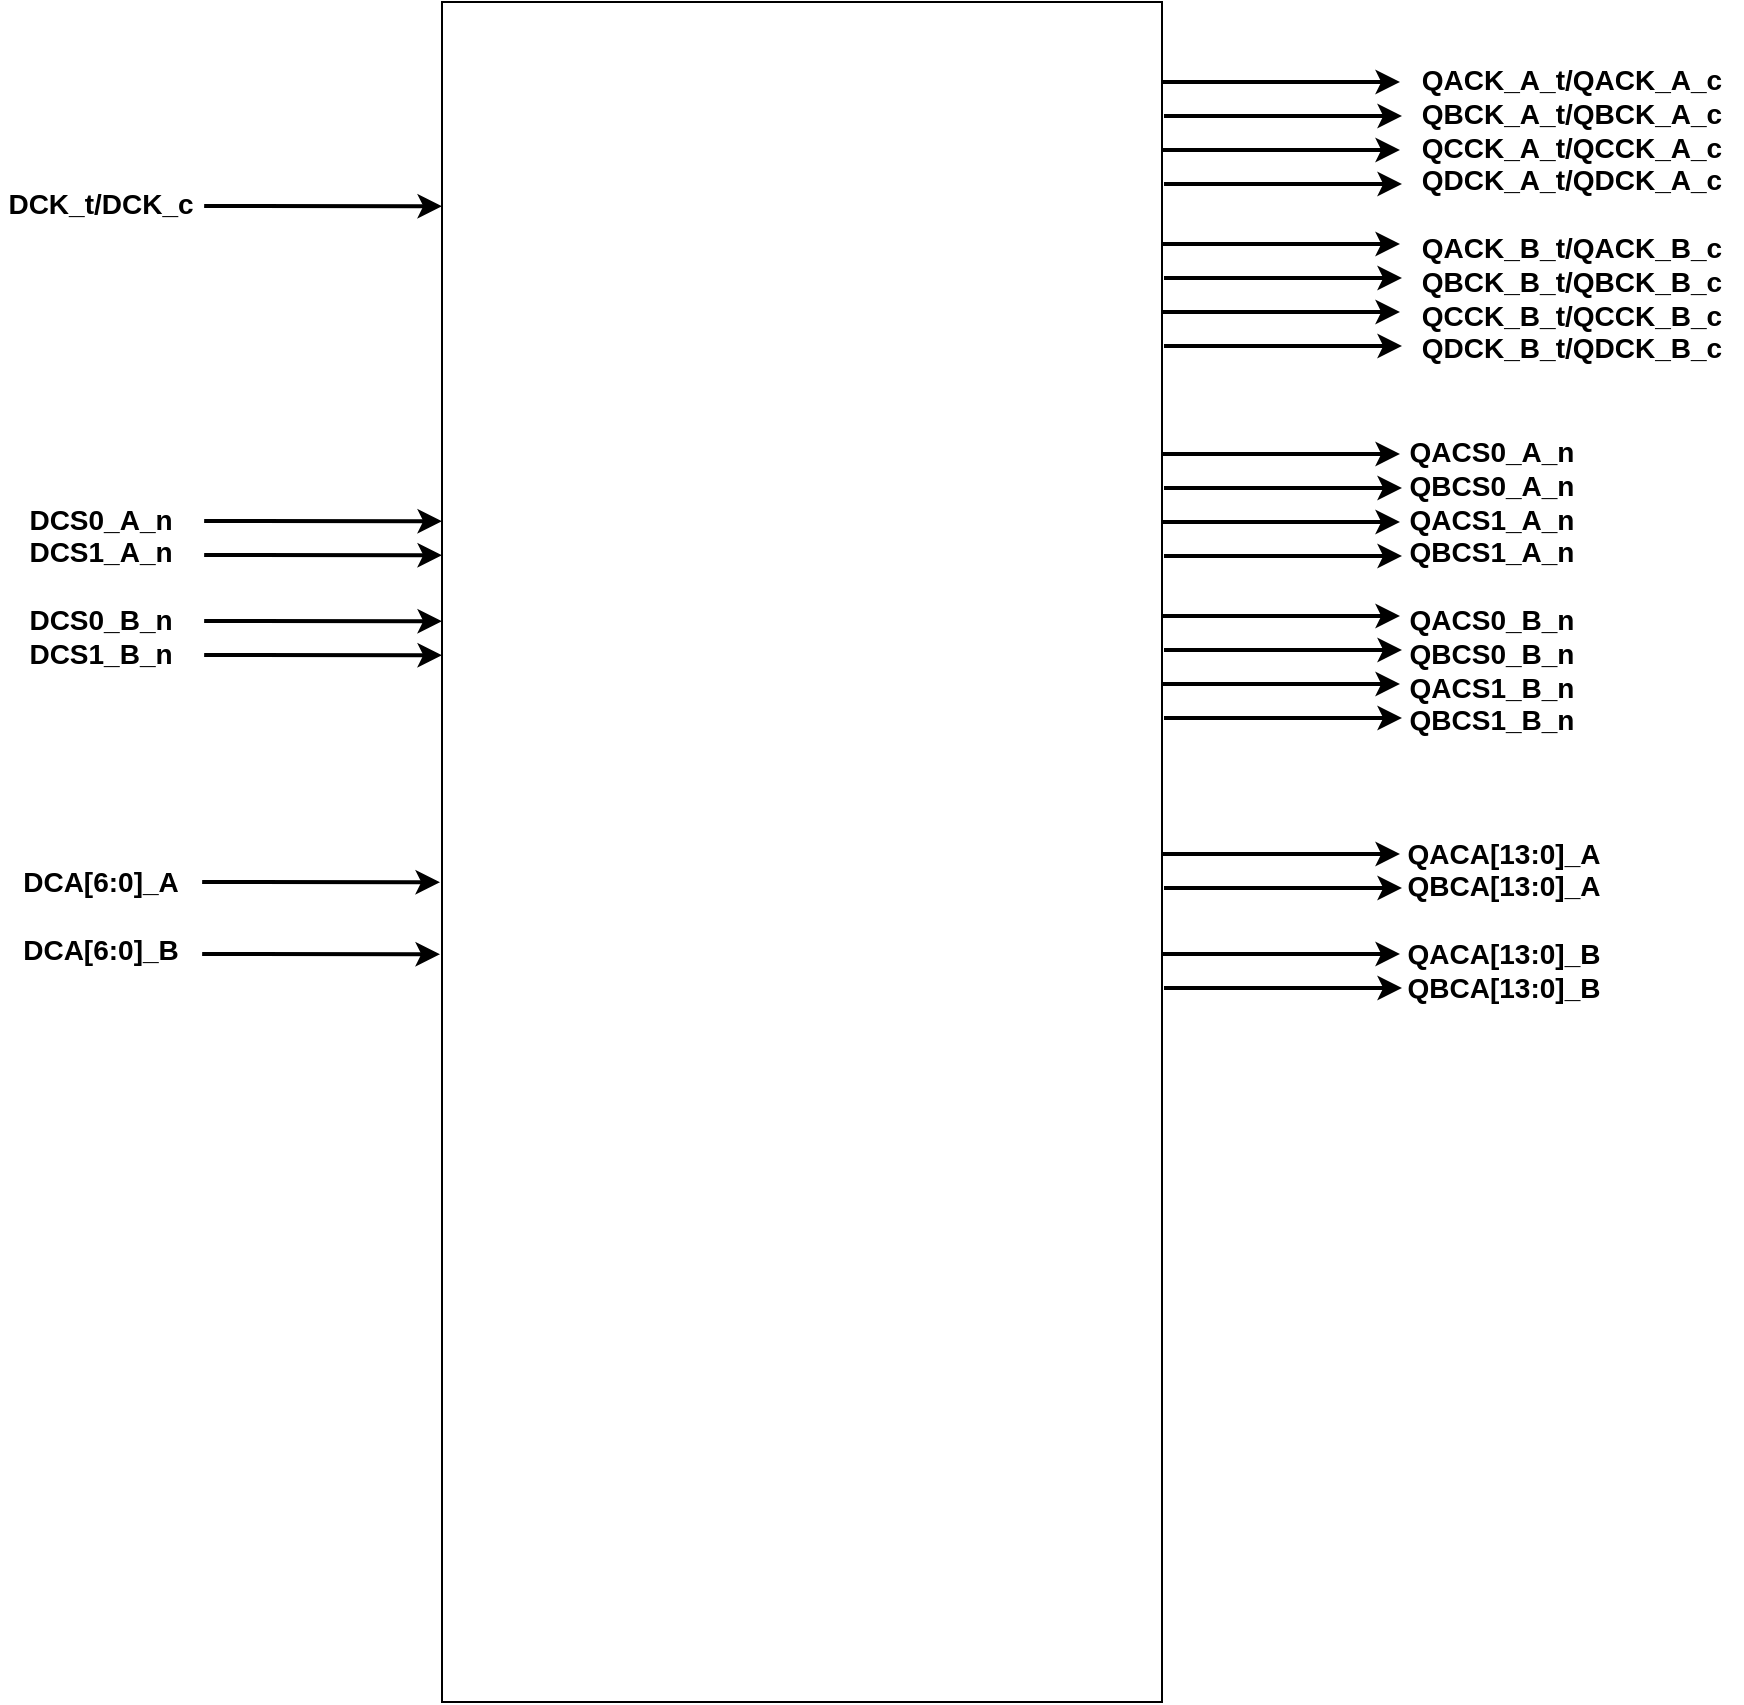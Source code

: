 <mxfile version="26.0.10">
  <diagram name="Page-1" id="vdN65WVOUSUoNXqUONqW">
    <mxGraphModel dx="1157" dy="998" grid="1" gridSize="10" guides="1" tooltips="1" connect="1" arrows="1" fold="1" page="1" pageScale="1" pageWidth="850" pageHeight="1100" math="0" shadow="0">
      <root>
        <mxCell id="0" />
        <mxCell id="1" parent="0" />
        <mxCell id="19wFOHCZdqjI787uc1kk-1" value="" style="rounded=0;whiteSpace=wrap;html=1;" vertex="1" parent="1">
          <mxGeometry x="240" y="160" width="360" height="850" as="geometry" />
        </mxCell>
        <mxCell id="19wFOHCZdqjI787uc1kk-2" value="" style="endArrow=classic;html=1;rounded=0;entryX=-0.003;entryY=0.059;entryDx=0;entryDy=0;entryPerimeter=0;strokeWidth=2;" edge="1" parent="1">
          <mxGeometry width="50" height="50" relative="1" as="geometry">
            <mxPoint x="121.08" y="262" as="sourcePoint" />
            <mxPoint x="240.0" y="262.12" as="targetPoint" />
          </mxGeometry>
        </mxCell>
        <mxCell id="19wFOHCZdqjI787uc1kk-5" value="DCK_t/DCK_c" style="text;html=1;align=center;verticalAlign=middle;whiteSpace=wrap;rounded=0;fontStyle=1;fontSize=14;" vertex="1" parent="1">
          <mxGeometry x="19" y="241" width="101.08" height="40" as="geometry" />
        </mxCell>
        <mxCell id="19wFOHCZdqjI787uc1kk-6" value="" style="endArrow=classic;html=1;rounded=0;entryX=-0.003;entryY=0.059;entryDx=0;entryDy=0;entryPerimeter=0;strokeWidth=2;" edge="1" parent="1">
          <mxGeometry width="50" height="50" relative="1" as="geometry">
            <mxPoint x="600" y="200" as="sourcePoint" />
            <mxPoint x="719" y="200" as="targetPoint" />
          </mxGeometry>
        </mxCell>
        <mxCell id="19wFOHCZdqjI787uc1kk-7" value="" style="endArrow=classic;html=1;rounded=0;entryX=-0.003;entryY=0.059;entryDx=0;entryDy=0;entryPerimeter=0;strokeWidth=2;" edge="1" parent="1">
          <mxGeometry width="50" height="50" relative="1" as="geometry">
            <mxPoint x="601" y="217" as="sourcePoint" />
            <mxPoint x="720" y="217" as="targetPoint" />
          </mxGeometry>
        </mxCell>
        <mxCell id="19wFOHCZdqjI787uc1kk-8" value="QACK_A_t/QACK_A_c&lt;div&gt;QBCK_A_t/QBCK_A_c&lt;/div&gt;&lt;div&gt;QCCK_A_t/QCCK_A_c&lt;/div&gt;&lt;div&gt;QDCK_A_t/QDCK_A_c&lt;/div&gt;&lt;div&gt;&lt;br&gt;&lt;/div&gt;&lt;div&gt;QACK_B_t/QACK_B_c&lt;/div&gt;&lt;div&gt;QBCK_B_t/QBCK_B_c&lt;/div&gt;&lt;div&gt;QCCK_B_t/QCCK_B_c&lt;/div&gt;&lt;div&gt;QDCK_B_t/QDCK_B_c&lt;/div&gt;" style="text;html=1;align=center;verticalAlign=middle;whiteSpace=wrap;rounded=0;fontStyle=1;fontSize=14;" vertex="1" parent="1">
          <mxGeometry x="720" y="184" width="170" height="163" as="geometry" />
        </mxCell>
        <mxCell id="19wFOHCZdqjI787uc1kk-9" value="" style="endArrow=classic;html=1;rounded=0;entryX=-0.003;entryY=0.059;entryDx=0;entryDy=0;entryPerimeter=0;strokeWidth=2;" edge="1" parent="1">
          <mxGeometry width="50" height="50" relative="1" as="geometry">
            <mxPoint x="600" y="234" as="sourcePoint" />
            <mxPoint x="719" y="234" as="targetPoint" />
          </mxGeometry>
        </mxCell>
        <mxCell id="19wFOHCZdqjI787uc1kk-10" value="" style="endArrow=classic;html=1;rounded=0;entryX=-0.003;entryY=0.059;entryDx=0;entryDy=0;entryPerimeter=0;strokeWidth=2;" edge="1" parent="1">
          <mxGeometry width="50" height="50" relative="1" as="geometry">
            <mxPoint x="601" y="251" as="sourcePoint" />
            <mxPoint x="720" y="251" as="targetPoint" />
          </mxGeometry>
        </mxCell>
        <mxCell id="19wFOHCZdqjI787uc1kk-11" value="" style="endArrow=classic;html=1;rounded=0;entryX=-0.003;entryY=0.059;entryDx=0;entryDy=0;entryPerimeter=0;strokeWidth=2;" edge="1" parent="1">
          <mxGeometry width="50" height="50" relative="1" as="geometry">
            <mxPoint x="600" y="281" as="sourcePoint" />
            <mxPoint x="719" y="281" as="targetPoint" />
          </mxGeometry>
        </mxCell>
        <mxCell id="19wFOHCZdqjI787uc1kk-12" value="" style="endArrow=classic;html=1;rounded=0;entryX=-0.003;entryY=0.059;entryDx=0;entryDy=0;entryPerimeter=0;strokeWidth=2;" edge="1" parent="1">
          <mxGeometry width="50" height="50" relative="1" as="geometry">
            <mxPoint x="601" y="298" as="sourcePoint" />
            <mxPoint x="720" y="298" as="targetPoint" />
          </mxGeometry>
        </mxCell>
        <mxCell id="19wFOHCZdqjI787uc1kk-13" value="" style="endArrow=classic;html=1;rounded=0;entryX=-0.003;entryY=0.059;entryDx=0;entryDy=0;entryPerimeter=0;strokeWidth=2;" edge="1" parent="1">
          <mxGeometry width="50" height="50" relative="1" as="geometry">
            <mxPoint x="600" y="315" as="sourcePoint" />
            <mxPoint x="719" y="315" as="targetPoint" />
          </mxGeometry>
        </mxCell>
        <mxCell id="19wFOHCZdqjI787uc1kk-14" value="" style="endArrow=classic;html=1;rounded=0;entryX=-0.003;entryY=0.059;entryDx=0;entryDy=0;entryPerimeter=0;strokeWidth=2;" edge="1" parent="1">
          <mxGeometry width="50" height="50" relative="1" as="geometry">
            <mxPoint x="601" y="332" as="sourcePoint" />
            <mxPoint x="720" y="332" as="targetPoint" />
          </mxGeometry>
        </mxCell>
        <mxCell id="19wFOHCZdqjI787uc1kk-15" value="" style="endArrow=classic;html=1;rounded=0;entryX=-0.003;entryY=0.059;entryDx=0;entryDy=0;entryPerimeter=0;strokeWidth=2;" edge="1" parent="1">
          <mxGeometry width="50" height="50" relative="1" as="geometry">
            <mxPoint x="121.08" y="419.5" as="sourcePoint" />
            <mxPoint x="240.0" y="419.62" as="targetPoint" />
          </mxGeometry>
        </mxCell>
        <mxCell id="19wFOHCZdqjI787uc1kk-16" value="DCS0_A_n&lt;div&gt;DCS1_A_n&lt;/div&gt;&lt;div&gt;&lt;br&gt;&lt;/div&gt;&lt;div&gt;DCS0_B_n&lt;/div&gt;&lt;div&gt;DCS1_B_n&lt;/div&gt;" style="text;html=1;align=center;verticalAlign=middle;whiteSpace=wrap;rounded=0;fontStyle=1;fontSize=14;" vertex="1" parent="1">
          <mxGeometry x="19" y="406.5" width="101.08" height="90" as="geometry" />
        </mxCell>
        <mxCell id="19wFOHCZdqjI787uc1kk-17" value="" style="endArrow=classic;html=1;rounded=0;entryX=-0.003;entryY=0.059;entryDx=0;entryDy=0;entryPerimeter=0;strokeWidth=2;" edge="1" parent="1">
          <mxGeometry width="50" height="50" relative="1" as="geometry">
            <mxPoint x="121.08" y="436.5" as="sourcePoint" />
            <mxPoint x="240.0" y="436.62" as="targetPoint" />
          </mxGeometry>
        </mxCell>
        <mxCell id="19wFOHCZdqjI787uc1kk-18" value="" style="endArrow=classic;html=1;rounded=0;entryX=-0.003;entryY=0.059;entryDx=0;entryDy=0;entryPerimeter=0;strokeWidth=2;" edge="1" parent="1">
          <mxGeometry width="50" height="50" relative="1" as="geometry">
            <mxPoint x="121.08" y="469.5" as="sourcePoint" />
            <mxPoint x="240.0" y="469.62" as="targetPoint" />
          </mxGeometry>
        </mxCell>
        <mxCell id="19wFOHCZdqjI787uc1kk-19" value="" style="endArrow=classic;html=1;rounded=0;entryX=-0.003;entryY=0.059;entryDx=0;entryDy=0;entryPerimeter=0;strokeWidth=2;" edge="1" parent="1">
          <mxGeometry width="50" height="50" relative="1" as="geometry">
            <mxPoint x="121.08" y="486.5" as="sourcePoint" />
            <mxPoint x="240.0" y="486.62" as="targetPoint" />
          </mxGeometry>
        </mxCell>
        <mxCell id="19wFOHCZdqjI787uc1kk-20" value="" style="endArrow=classic;html=1;rounded=0;entryX=-0.003;entryY=0.059;entryDx=0;entryDy=0;entryPerimeter=0;strokeWidth=2;" edge="1" parent="1">
          <mxGeometry width="50" height="50" relative="1" as="geometry">
            <mxPoint x="600" y="386" as="sourcePoint" />
            <mxPoint x="719" y="386" as="targetPoint" />
          </mxGeometry>
        </mxCell>
        <mxCell id="19wFOHCZdqjI787uc1kk-21" value="" style="endArrow=classic;html=1;rounded=0;entryX=-0.003;entryY=0.059;entryDx=0;entryDy=0;entryPerimeter=0;strokeWidth=2;" edge="1" parent="1">
          <mxGeometry width="50" height="50" relative="1" as="geometry">
            <mxPoint x="601" y="403" as="sourcePoint" />
            <mxPoint x="720" y="403" as="targetPoint" />
          </mxGeometry>
        </mxCell>
        <mxCell id="19wFOHCZdqjI787uc1kk-22" value="QACS0_A_n&lt;div&gt;QBCS0_A_n&lt;/div&gt;&lt;div&gt;QACS1_A_n&lt;/div&gt;&lt;div&gt;QBCS1_A_n&lt;/div&gt;&lt;div&gt;&lt;br&gt;&lt;/div&gt;&lt;div&gt;QACS0_B_n&lt;div&gt;QBCS0_B_n&lt;/div&gt;&lt;div&gt;QACS1_B_n&lt;/div&gt;&lt;div&gt;QBCS1_B_n&lt;/div&gt;&lt;/div&gt;" style="text;html=1;align=center;verticalAlign=middle;whiteSpace=wrap;rounded=0;fontStyle=1;fontSize=14;" vertex="1" parent="1">
          <mxGeometry x="720" y="370" width="90" height="163" as="geometry" />
        </mxCell>
        <mxCell id="19wFOHCZdqjI787uc1kk-23" value="" style="endArrow=classic;html=1;rounded=0;entryX=-0.003;entryY=0.059;entryDx=0;entryDy=0;entryPerimeter=0;strokeWidth=2;" edge="1" parent="1">
          <mxGeometry width="50" height="50" relative="1" as="geometry">
            <mxPoint x="600" y="420" as="sourcePoint" />
            <mxPoint x="719" y="420" as="targetPoint" />
          </mxGeometry>
        </mxCell>
        <mxCell id="19wFOHCZdqjI787uc1kk-24" value="" style="endArrow=classic;html=1;rounded=0;entryX=-0.003;entryY=0.059;entryDx=0;entryDy=0;entryPerimeter=0;strokeWidth=2;" edge="1" parent="1">
          <mxGeometry width="50" height="50" relative="1" as="geometry">
            <mxPoint x="601" y="437" as="sourcePoint" />
            <mxPoint x="720" y="437" as="targetPoint" />
          </mxGeometry>
        </mxCell>
        <mxCell id="19wFOHCZdqjI787uc1kk-25" value="" style="endArrow=classic;html=1;rounded=0;entryX=-0.003;entryY=0.059;entryDx=0;entryDy=0;entryPerimeter=0;strokeWidth=2;" edge="1" parent="1">
          <mxGeometry width="50" height="50" relative="1" as="geometry">
            <mxPoint x="600" y="467" as="sourcePoint" />
            <mxPoint x="719" y="467" as="targetPoint" />
          </mxGeometry>
        </mxCell>
        <mxCell id="19wFOHCZdqjI787uc1kk-26" value="" style="endArrow=classic;html=1;rounded=0;entryX=-0.003;entryY=0.059;entryDx=0;entryDy=0;entryPerimeter=0;strokeWidth=2;" edge="1" parent="1">
          <mxGeometry width="50" height="50" relative="1" as="geometry">
            <mxPoint x="601" y="484" as="sourcePoint" />
            <mxPoint x="720" y="484" as="targetPoint" />
          </mxGeometry>
        </mxCell>
        <mxCell id="19wFOHCZdqjI787uc1kk-27" value="" style="endArrow=classic;html=1;rounded=0;entryX=-0.003;entryY=0.059;entryDx=0;entryDy=0;entryPerimeter=0;strokeWidth=2;" edge="1" parent="1">
          <mxGeometry width="50" height="50" relative="1" as="geometry">
            <mxPoint x="600" y="501" as="sourcePoint" />
            <mxPoint x="719" y="501" as="targetPoint" />
          </mxGeometry>
        </mxCell>
        <mxCell id="19wFOHCZdqjI787uc1kk-28" value="" style="endArrow=classic;html=1;rounded=0;entryX=-0.003;entryY=0.059;entryDx=0;entryDy=0;entryPerimeter=0;strokeWidth=2;" edge="1" parent="1">
          <mxGeometry width="50" height="50" relative="1" as="geometry">
            <mxPoint x="601" y="518" as="sourcePoint" />
            <mxPoint x="720" y="518" as="targetPoint" />
          </mxGeometry>
        </mxCell>
        <mxCell id="19wFOHCZdqjI787uc1kk-29" value="" style="endArrow=classic;html=1;rounded=0;entryX=-0.003;entryY=0.059;entryDx=0;entryDy=0;entryPerimeter=0;strokeWidth=2;" edge="1" parent="1">
          <mxGeometry width="50" height="50" relative="1" as="geometry">
            <mxPoint x="600" y="586" as="sourcePoint" />
            <mxPoint x="719" y="586" as="targetPoint" />
          </mxGeometry>
        </mxCell>
        <mxCell id="19wFOHCZdqjI787uc1kk-30" value="" style="endArrow=classic;html=1;rounded=0;entryX=-0.003;entryY=0.059;entryDx=0;entryDy=0;entryPerimeter=0;strokeWidth=2;" edge="1" parent="1">
          <mxGeometry width="50" height="50" relative="1" as="geometry">
            <mxPoint x="601" y="603" as="sourcePoint" />
            <mxPoint x="720" y="603" as="targetPoint" />
          </mxGeometry>
        </mxCell>
        <mxCell id="19wFOHCZdqjI787uc1kk-31" value="QACA[13:0]_A&lt;div&gt;QBCA[13:0]_A&lt;/div&gt;&lt;div&gt;&lt;br&gt;&lt;/div&gt;&lt;div&gt;QACA[13:0]_B&lt;div&gt;QBCA[13:0]_B&lt;/div&gt;&lt;/div&gt;" style="text;html=1;align=center;verticalAlign=middle;whiteSpace=wrap;rounded=0;fontStyle=1;fontSize=14;" vertex="1" parent="1">
          <mxGeometry x="722" y="569" width="98" height="100" as="geometry" />
        </mxCell>
        <mxCell id="19wFOHCZdqjI787uc1kk-32" value="" style="endArrow=classic;html=1;rounded=0;entryX=-0.003;entryY=0.059;entryDx=0;entryDy=0;entryPerimeter=0;strokeWidth=2;" edge="1" parent="1">
          <mxGeometry width="50" height="50" relative="1" as="geometry">
            <mxPoint x="600" y="636" as="sourcePoint" />
            <mxPoint x="719" y="636" as="targetPoint" />
          </mxGeometry>
        </mxCell>
        <mxCell id="19wFOHCZdqjI787uc1kk-33" value="" style="endArrow=classic;html=1;rounded=0;entryX=-0.003;entryY=0.059;entryDx=0;entryDy=0;entryPerimeter=0;strokeWidth=2;" edge="1" parent="1">
          <mxGeometry width="50" height="50" relative="1" as="geometry">
            <mxPoint x="601" y="653" as="sourcePoint" />
            <mxPoint x="720" y="653" as="targetPoint" />
          </mxGeometry>
        </mxCell>
        <mxCell id="19wFOHCZdqjI787uc1kk-38" value="" style="endArrow=classic;html=1;rounded=0;entryX=-0.003;entryY=0.059;entryDx=0;entryDy=0;entryPerimeter=0;strokeWidth=2;" edge="1" parent="1">
          <mxGeometry width="50" height="50" relative="1" as="geometry">
            <mxPoint x="120.08" y="600" as="sourcePoint" />
            <mxPoint x="239.0" y="600.12" as="targetPoint" />
          </mxGeometry>
        </mxCell>
        <mxCell id="19wFOHCZdqjI787uc1kk-39" value="" style="endArrow=classic;html=1;rounded=0;entryX=-0.003;entryY=0.059;entryDx=0;entryDy=0;entryPerimeter=0;strokeWidth=2;" edge="1" parent="1">
          <mxGeometry width="50" height="50" relative="1" as="geometry">
            <mxPoint x="120.08" y="636" as="sourcePoint" />
            <mxPoint x="239.0" y="636.12" as="targetPoint" />
          </mxGeometry>
        </mxCell>
        <mxCell id="19wFOHCZdqjI787uc1kk-40" value="DCA[6:0]_A&lt;div&gt;&lt;br&gt;&lt;/div&gt;&lt;div&gt;DCA[6:0]_B&lt;/div&gt;" style="text;html=1;align=center;verticalAlign=middle;whiteSpace=wrap;rounded=0;fontStyle=1;fontSize=14;" vertex="1" parent="1">
          <mxGeometry x="19" y="589" width="101.08" height="56" as="geometry" />
        </mxCell>
      </root>
    </mxGraphModel>
  </diagram>
</mxfile>
